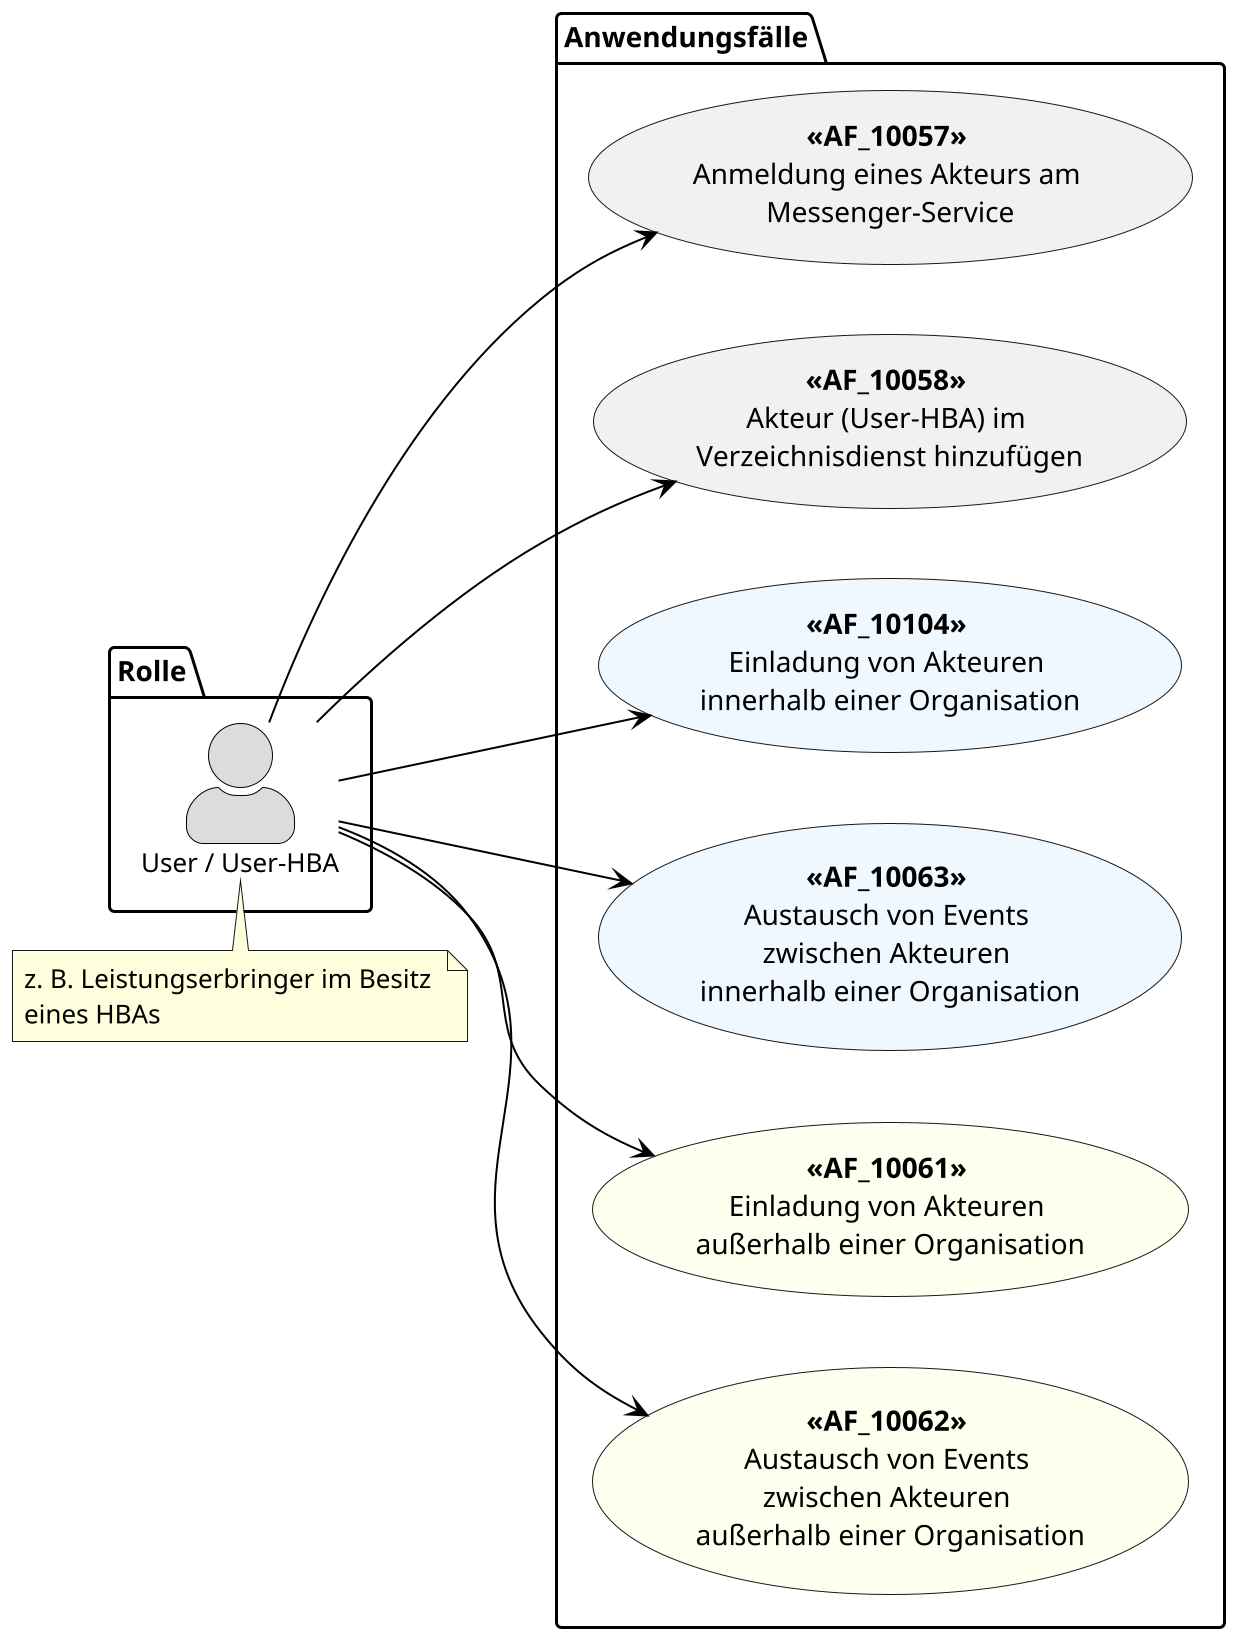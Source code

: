 /' 
# TI-Messenger 1.1
# TI-Messenger-Dienst
# Use Case Diagram
# Name: User / User-HBA - Anwendungsfaelle
'/

@startuml
skinparam actorStyle awesome
left to right direction
scale 6/3

skinparam sequence {
ArrowColor black
ArrowFontSize 17
ActorBorderColor black
LifeLineBorderColor black
LifeLineBackgroundColor Gainsboro

ParticipantBorderColor Motivation
ParticipantBackgroundColor Motivation
ParticipantFontName Impact
ParticipantFontSize 20
ParticipantFontColor black
ParticipantBorderColor Black
ParticipantBackgroundColor MOTIVATION

ActorBackgroundColor Gainsboro
ActorFontColor black
ActorFontSize 13
ActorFontName Aapex
}

package Rolle {
actor "User / User-HBA" as uuh
}

package Anwendungsfälle {
usecase "**<<AF_10057>>** \nAnmeldung eines Akteurs am \nMessenger-Service" as UC1
usecase "**<<AF_10058>>** \nAkteur (User-HBA) im \nVerzeichnisdienst hinzufügen" as UC2
usecase "**<<AF_10104>>** \nEinladung von Akteuren \ninnerhalb einer Organisation" as UC3 #AliceBlue
usecase "**<<AF_10063>>** \nAustausch von Events \nzwischen Akteuren \ninnerhalb einer Organisation" as UC4 #AliceBlue
usecase "**<<AF_10061>>** \nEinladung von Akteuren \naußerhalb einer Organisation" as UC5 #Ivory
usecase "**<<AF_10062>>** \nAustausch von Events \nzwischen Akteuren \naußerhalb einer Organisation" as UC6 #Ivory
}

uuh --> UC1
uuh --> UC2
uuh --> UC3
uuh --> UC4
uuh --> UC5
uuh --> UC6

note top of (uuh)
z. B. Leistungserbringer im Besitz 
eines HBAs
end note

@enduml
